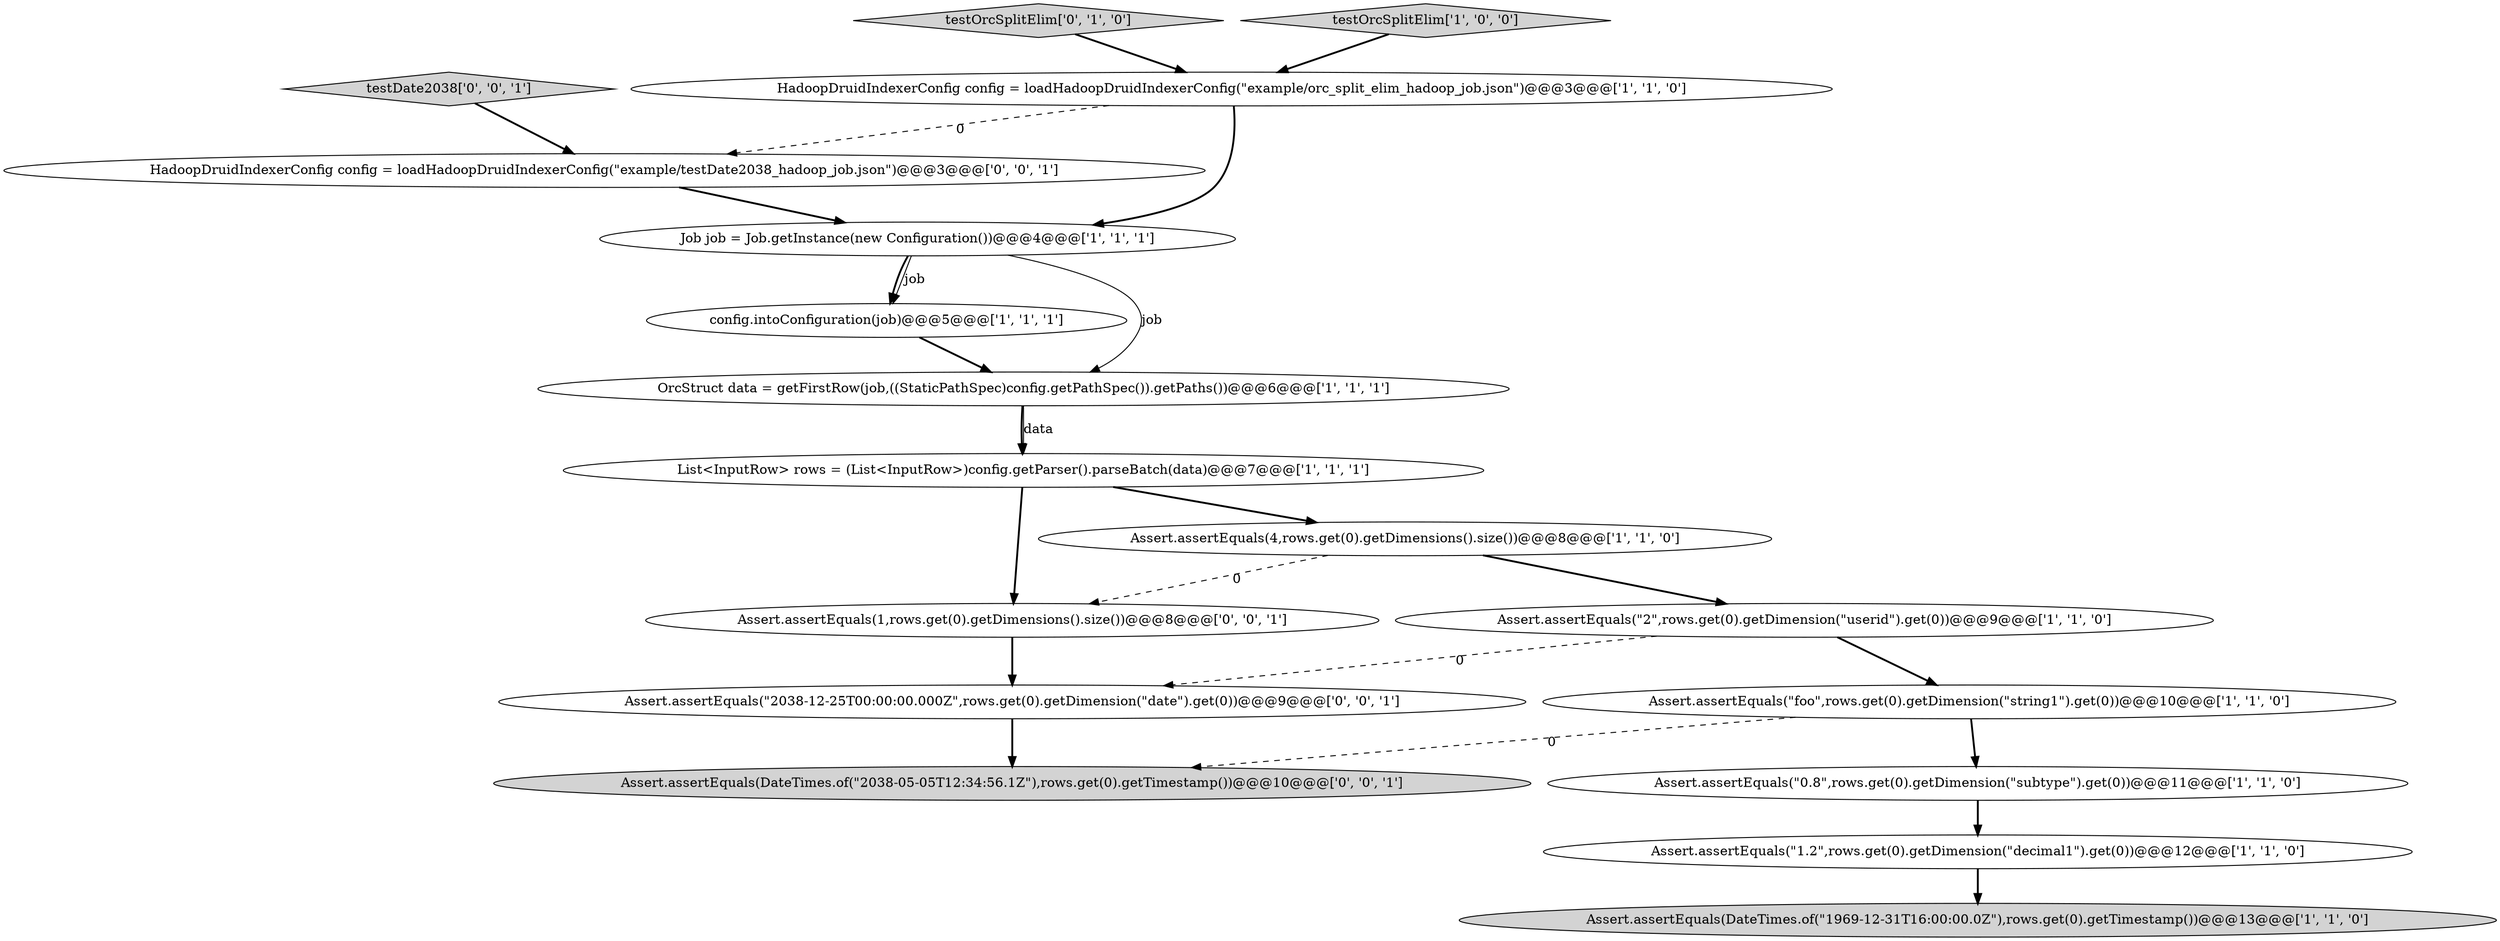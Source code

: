 digraph {
0 [style = filled, label = "Assert.assertEquals(DateTimes.of(\"1969-12-31T16:00:00.0Z\"),rows.get(0).getTimestamp())@@@13@@@['1', '1', '0']", fillcolor = lightgray, shape = ellipse image = "AAA0AAABBB1BBB"];
11 [style = filled, label = "Assert.assertEquals(\"0.8\",rows.get(0).getDimension(\"subtype\").get(0))@@@11@@@['1', '1', '0']", fillcolor = white, shape = ellipse image = "AAA0AAABBB1BBB"];
12 [style = filled, label = "testOrcSplitElim['0', '1', '0']", fillcolor = lightgray, shape = diamond image = "AAA0AAABBB2BBB"];
15 [style = filled, label = "Assert.assertEquals(1,rows.get(0).getDimensions().size())@@@8@@@['0', '0', '1']", fillcolor = white, shape = ellipse image = "AAA0AAABBB3BBB"];
9 [style = filled, label = "config.intoConfiguration(job)@@@5@@@['1', '1', '1']", fillcolor = white, shape = ellipse image = "AAA0AAABBB1BBB"];
14 [style = filled, label = "Assert.assertEquals(DateTimes.of(\"2038-05-05T12:34:56.1Z\"),rows.get(0).getTimestamp())@@@10@@@['0', '0', '1']", fillcolor = lightgray, shape = ellipse image = "AAA0AAABBB3BBB"];
13 [style = filled, label = "HadoopDruidIndexerConfig config = loadHadoopDruidIndexerConfig(\"example/testDate2038_hadoop_job.json\")@@@3@@@['0', '0', '1']", fillcolor = white, shape = ellipse image = "AAA0AAABBB3BBB"];
8 [style = filled, label = "List<InputRow> rows = (List<InputRow>)config.getParser().parseBatch(data)@@@7@@@['1', '1', '1']", fillcolor = white, shape = ellipse image = "AAA0AAABBB1BBB"];
7 [style = filled, label = "testOrcSplitElim['1', '0', '0']", fillcolor = lightgray, shape = diamond image = "AAA0AAABBB1BBB"];
5 [style = filled, label = "OrcStruct data = getFirstRow(job,((StaticPathSpec)config.getPathSpec()).getPaths())@@@6@@@['1', '1', '1']", fillcolor = white, shape = ellipse image = "AAA0AAABBB1BBB"];
16 [style = filled, label = "testDate2038['0', '0', '1']", fillcolor = lightgray, shape = diamond image = "AAA0AAABBB3BBB"];
17 [style = filled, label = "Assert.assertEquals(\"2038-12-25T00:00:00.000Z\",rows.get(0).getDimension(\"date\").get(0))@@@9@@@['0', '0', '1']", fillcolor = white, shape = ellipse image = "AAA0AAABBB3BBB"];
1 [style = filled, label = "HadoopDruidIndexerConfig config = loadHadoopDruidIndexerConfig(\"example/orc_split_elim_hadoop_job.json\")@@@3@@@['1', '1', '0']", fillcolor = white, shape = ellipse image = "AAA0AAABBB1BBB"];
10 [style = filled, label = "Assert.assertEquals(\"foo\",rows.get(0).getDimension(\"string1\").get(0))@@@10@@@['1', '1', '0']", fillcolor = white, shape = ellipse image = "AAA0AAABBB1BBB"];
2 [style = filled, label = "Job job = Job.getInstance(new Configuration())@@@4@@@['1', '1', '1']", fillcolor = white, shape = ellipse image = "AAA0AAABBB1BBB"];
3 [style = filled, label = "Assert.assertEquals(\"2\",rows.get(0).getDimension(\"userid\").get(0))@@@9@@@['1', '1', '0']", fillcolor = white, shape = ellipse image = "AAA0AAABBB1BBB"];
6 [style = filled, label = "Assert.assertEquals(4,rows.get(0).getDimensions().size())@@@8@@@['1', '1', '0']", fillcolor = white, shape = ellipse image = "AAA0AAABBB1BBB"];
4 [style = filled, label = "Assert.assertEquals(\"1.2\",rows.get(0).getDimension(\"decimal1\").get(0))@@@12@@@['1', '1', '0']", fillcolor = white, shape = ellipse image = "AAA0AAABBB1BBB"];
6->3 [style = bold, label=""];
5->8 [style = bold, label=""];
16->13 [style = bold, label=""];
2->5 [style = solid, label="job"];
7->1 [style = bold, label=""];
3->17 [style = dashed, label="0"];
8->15 [style = bold, label=""];
11->4 [style = bold, label=""];
5->8 [style = solid, label="data"];
8->6 [style = bold, label=""];
2->9 [style = bold, label=""];
12->1 [style = bold, label=""];
4->0 [style = bold, label=""];
1->13 [style = dashed, label="0"];
3->10 [style = bold, label=""];
15->17 [style = bold, label=""];
2->9 [style = solid, label="job"];
6->15 [style = dashed, label="0"];
17->14 [style = bold, label=""];
9->5 [style = bold, label=""];
1->2 [style = bold, label=""];
10->14 [style = dashed, label="0"];
13->2 [style = bold, label=""];
10->11 [style = bold, label=""];
}
